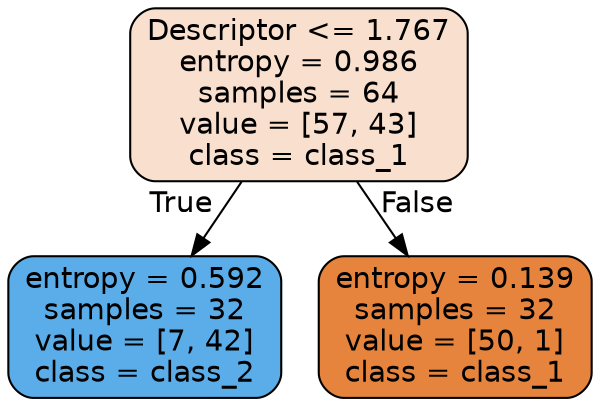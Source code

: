 digraph Tree {
node [shape=box, style="filled, rounded", color="black", fontname="helvetica"] ;
edge [fontname="helvetica"] ;
0 [label="Descriptor <= 1.767\nentropy = 0.986\nsamples = 64\nvalue = [57, 43]\nclass = class_1", fillcolor="#f9e0ce"] ;
1 [label="entropy = 0.592\nsamples = 32\nvalue = [7, 42]\nclass = class_2", fillcolor="#5aade9"] ;
0 -> 1 [labeldistance=2.5, labelangle=45, headlabel="True"] ;
2 [label="entropy = 0.139\nsamples = 32\nvalue = [50, 1]\nclass = class_1", fillcolor="#e6843d"] ;
0 -> 2 [labeldistance=2.5, labelangle=-45, headlabel="False"] ;
}